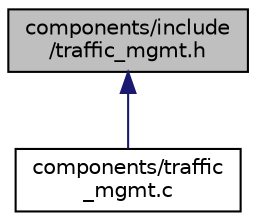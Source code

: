 digraph "components/include/traffic_mgmt.h"
{
  edge [fontname="Helvetica",fontsize="10",labelfontname="Helvetica",labelfontsize="10"];
  node [fontname="Helvetica",fontsize="10",shape=record];
  Node27 [label="components/include\l/traffic_mgmt.h",height=0.2,width=0.4,color="black", fillcolor="grey75", style="filled", fontcolor="black"];
  Node27 -> Node28 [dir="back",color="midnightblue",fontsize="10",style="solid",fontname="Helvetica"];
  Node28 [label="components/traffic\l_mgmt.c",height=0.2,width=0.4,color="black", fillcolor="white", style="filled",URL="$traffic__mgmt_8c.html"];
}

